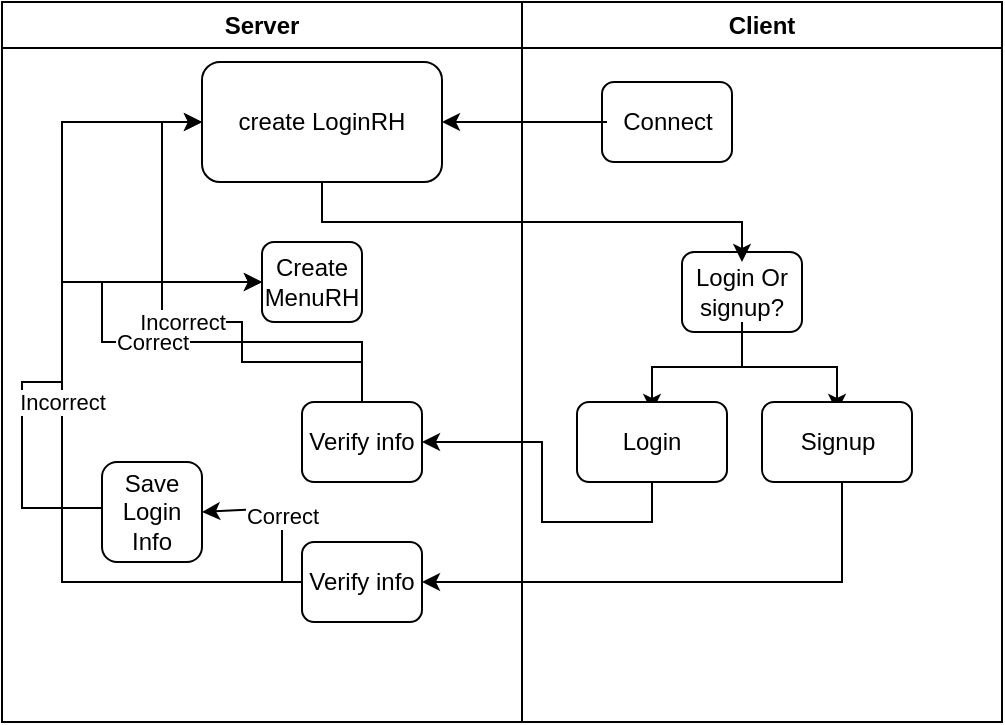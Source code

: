 <mxfile version="27.0.6">
  <diagram name="Page-1" id="Owrwrn5Zo2xbhbuYY84t">
    <mxGraphModel dx="769" dy="342" grid="1" gridSize="10" guides="1" tooltips="1" connect="1" arrows="1" fold="1" page="1" pageScale="1" pageWidth="850" pageHeight="1100" math="0" shadow="0">
      <root>
        <mxCell id="0" />
        <mxCell id="1" parent="0" />
        <mxCell id="NkpN7JXSiqybtax3H9bK-12" value="Server" style="swimlane;whiteSpace=wrap;html=1;" vertex="1" parent="1">
          <mxGeometry x="140" y="40" width="260" height="360" as="geometry" />
        </mxCell>
        <mxCell id="NkpN7JXSiqybtax3H9bK-80" value="" style="endArrow=classic;html=1;rounded=0;exitX=0.5;exitY=0;exitDx=0;exitDy=0;entryX=0;entryY=0.5;entryDx=0;entryDy=0;" edge="1" parent="NkpN7JXSiqybtax3H9bK-12" source="NkpN7JXSiqybtax3H9bK-35" target="NkpN7JXSiqybtax3H9bK-82">
          <mxGeometry relative="1" as="geometry">
            <mxPoint x="210" y="180" as="sourcePoint" />
            <mxPoint x="100" y="120" as="targetPoint" />
            <Array as="points">
              <mxPoint x="180" y="170" />
              <mxPoint x="50" y="170" />
              <mxPoint x="50" y="160" />
              <mxPoint x="50" y="140" />
            </Array>
          </mxGeometry>
        </mxCell>
        <mxCell id="NkpN7JXSiqybtax3H9bK-81" value="Correct" style="edgeLabel;resizable=0;html=1;;align=center;verticalAlign=middle;" connectable="0" vertex="1" parent="NkpN7JXSiqybtax3H9bK-80">
          <mxGeometry relative="1" as="geometry" />
        </mxCell>
        <mxCell id="NkpN7JXSiqybtax3H9bK-47" value="" style="rounded=1;whiteSpace=wrap;html=1;" vertex="1" parent="NkpN7JXSiqybtax3H9bK-12">
          <mxGeometry x="150" y="270" width="60" height="40" as="geometry" />
        </mxCell>
        <mxCell id="NkpN7JXSiqybtax3H9bK-8" value="" style="rounded=1;whiteSpace=wrap;html=1;" vertex="1" parent="NkpN7JXSiqybtax3H9bK-12">
          <mxGeometry x="100" y="30" width="120" height="60" as="geometry" />
        </mxCell>
        <mxCell id="NkpN7JXSiqybtax3H9bK-9" value="create LoginRH" style="text;html=1;align=center;verticalAlign=middle;whiteSpace=wrap;rounded=0;" vertex="1" parent="NkpN7JXSiqybtax3H9bK-12">
          <mxGeometry x="100" y="30" width="120" height="60" as="geometry" />
        </mxCell>
        <mxCell id="NkpN7JXSiqybtax3H9bK-35" value="" style="rounded=1;whiteSpace=wrap;html=1;" vertex="1" parent="NkpN7JXSiqybtax3H9bK-12">
          <mxGeometry x="150" y="200" width="60" height="40" as="geometry" />
        </mxCell>
        <mxCell id="NkpN7JXSiqybtax3H9bK-44" value="Verify info" style="text;html=1;align=center;verticalAlign=middle;whiteSpace=wrap;rounded=0;" vertex="1" parent="NkpN7JXSiqybtax3H9bK-12">
          <mxGeometry x="150" y="205" width="60" height="30" as="geometry" />
        </mxCell>
        <mxCell id="NkpN7JXSiqybtax3H9bK-90" style="edgeStyle=orthogonalEdgeStyle;rounded=0;orthogonalLoop=1;jettySize=auto;html=1;entryX=0;entryY=0.5;entryDx=0;entryDy=0;" edge="1" parent="NkpN7JXSiqybtax3H9bK-12" source="NkpN7JXSiqybtax3H9bK-45" target="NkpN7JXSiqybtax3H9bK-82">
          <mxGeometry relative="1" as="geometry">
            <mxPoint x="75" y="130" as="targetPoint" />
            <Array as="points">
              <mxPoint x="10" y="253" />
              <mxPoint x="10" y="190" />
              <mxPoint x="30" y="190" />
              <mxPoint x="30" y="140" />
            </Array>
          </mxGeometry>
        </mxCell>
        <mxCell id="NkpN7JXSiqybtax3H9bK-45" value="Save Login Info" style="rounded=1;whiteSpace=wrap;html=1;" vertex="1" parent="NkpN7JXSiqybtax3H9bK-12">
          <mxGeometry x="50" y="230" width="50" height="50" as="geometry" />
        </mxCell>
        <mxCell id="NkpN7JXSiqybtax3H9bK-48" value="Verify info" style="text;html=1;align=center;verticalAlign=middle;whiteSpace=wrap;rounded=0;" vertex="1" parent="NkpN7JXSiqybtax3H9bK-12">
          <mxGeometry x="150" y="275" width="60" height="30" as="geometry" />
        </mxCell>
        <mxCell id="NkpN7JXSiqybtax3H9bK-82" value="Create MenuRH" style="rounded=1;whiteSpace=wrap;html=1;" vertex="1" parent="NkpN7JXSiqybtax3H9bK-12">
          <mxGeometry x="130" y="120" width="50" height="40" as="geometry" />
        </mxCell>
        <mxCell id="NkpN7JXSiqybtax3H9bK-88" value="" style="endArrow=classic;html=1;rounded=0;exitX=0;exitY=0.5;exitDx=0;exitDy=0;entryX=1;entryY=0.5;entryDx=0;entryDy=0;" edge="1" parent="NkpN7JXSiqybtax3H9bK-12" source="NkpN7JXSiqybtax3H9bK-48" target="NkpN7JXSiqybtax3H9bK-45">
          <mxGeometry relative="1" as="geometry">
            <mxPoint x="210" y="180" as="sourcePoint" />
            <mxPoint x="310" y="180" as="targetPoint" />
            <Array as="points">
              <mxPoint x="140" y="290" />
              <mxPoint x="140" y="253" />
            </Array>
          </mxGeometry>
        </mxCell>
        <mxCell id="NkpN7JXSiqybtax3H9bK-89" value="Correct" style="edgeLabel;resizable=0;html=1;;align=center;verticalAlign=middle;" connectable="0" vertex="1" parent="NkpN7JXSiqybtax3H9bK-88">
          <mxGeometry relative="1" as="geometry" />
        </mxCell>
        <mxCell id="NkpN7JXSiqybtax3H9bK-85" value="" style="endArrow=classic;html=1;rounded=0;entryX=0;entryY=0.5;entryDx=0;entryDy=0;exitX=0.5;exitY=0;exitDx=0;exitDy=0;" edge="1" parent="NkpN7JXSiqybtax3H9bK-12" source="NkpN7JXSiqybtax3H9bK-35" target="NkpN7JXSiqybtax3H9bK-9">
          <mxGeometry relative="1" as="geometry">
            <mxPoint x="220" y="200" as="sourcePoint" />
            <mxPoint x="350" y="180" as="targetPoint" />
            <Array as="points">
              <mxPoint x="180" y="180" />
              <mxPoint x="120" y="180" />
              <mxPoint x="120" y="160" />
              <mxPoint x="80" y="160" />
              <mxPoint x="80" y="60" />
            </Array>
          </mxGeometry>
        </mxCell>
        <mxCell id="NkpN7JXSiqybtax3H9bK-86" value="Incorrect" style="edgeLabel;resizable=0;html=1;;align=center;verticalAlign=middle;" connectable="0" vertex="1" parent="NkpN7JXSiqybtax3H9bK-85">
          <mxGeometry relative="1" as="geometry" />
        </mxCell>
        <mxCell id="NkpN7JXSiqybtax3H9bK-93" value="" style="endArrow=classic;html=1;rounded=0;exitX=0;exitY=0.5;exitDx=0;exitDy=0;entryX=0;entryY=0.5;entryDx=0;entryDy=0;" edge="1" parent="NkpN7JXSiqybtax3H9bK-12" source="NkpN7JXSiqybtax3H9bK-48" target="NkpN7JXSiqybtax3H9bK-9">
          <mxGeometry relative="1" as="geometry">
            <mxPoint x="240" y="180" as="sourcePoint" />
            <mxPoint x="340" y="180" as="targetPoint" />
            <Array as="points">
              <mxPoint x="30" y="290" />
              <mxPoint x="30" y="60" />
            </Array>
          </mxGeometry>
        </mxCell>
        <mxCell id="NkpN7JXSiqybtax3H9bK-94" value="Incorrect" style="edgeLabel;resizable=0;html=1;;align=center;verticalAlign=middle;" connectable="0" vertex="1" parent="NkpN7JXSiqybtax3H9bK-93">
          <mxGeometry relative="1" as="geometry" />
        </mxCell>
        <mxCell id="NkpN7JXSiqybtax3H9bK-13" value="Client" style="swimlane;whiteSpace=wrap;html=1;" vertex="1" parent="1">
          <mxGeometry x="400" y="40" width="240" height="360" as="geometry" />
        </mxCell>
        <mxCell id="NkpN7JXSiqybtax3H9bK-14" value="" style="rounded=1;whiteSpace=wrap;html=1;" vertex="1" parent="NkpN7JXSiqybtax3H9bK-13">
          <mxGeometry x="40" y="40" width="65" height="40" as="geometry" />
        </mxCell>
        <mxCell id="NkpN7JXSiqybtax3H9bK-15" value="Connect" style="text;html=1;align=center;verticalAlign=middle;whiteSpace=wrap;rounded=0;" vertex="1" parent="NkpN7JXSiqybtax3H9bK-13">
          <mxGeometry x="42.5" y="45" width="60" height="30" as="geometry" />
        </mxCell>
        <mxCell id="NkpN7JXSiqybtax3H9bK-20" value="" style="rounded=1;whiteSpace=wrap;html=1;" vertex="1" parent="NkpN7JXSiqybtax3H9bK-13">
          <mxGeometry x="80" y="125" width="60" height="40" as="geometry" />
        </mxCell>
        <mxCell id="NkpN7JXSiqybtax3H9bK-33" style="edgeStyle=orthogonalEdgeStyle;rounded=0;orthogonalLoop=1;jettySize=auto;html=1;entryX=0.5;entryY=0;entryDx=0;entryDy=0;" edge="1" parent="NkpN7JXSiqybtax3H9bK-13" source="NkpN7JXSiqybtax3H9bK-22" target="NkpN7JXSiqybtax3H9bK-30">
          <mxGeometry relative="1" as="geometry" />
        </mxCell>
        <mxCell id="NkpN7JXSiqybtax3H9bK-34" style="edgeStyle=orthogonalEdgeStyle;rounded=0;orthogonalLoop=1;jettySize=auto;html=1;entryX=0.5;entryY=0;entryDx=0;entryDy=0;" edge="1" parent="NkpN7JXSiqybtax3H9bK-13" source="NkpN7JXSiqybtax3H9bK-22" target="NkpN7JXSiqybtax3H9bK-29">
          <mxGeometry relative="1" as="geometry" />
        </mxCell>
        <mxCell id="NkpN7JXSiqybtax3H9bK-22" value="Login Or signup?" style="text;html=1;align=center;verticalAlign=middle;whiteSpace=wrap;rounded=0;" vertex="1" parent="NkpN7JXSiqybtax3H9bK-13">
          <mxGeometry x="80" y="130" width="60" height="30" as="geometry" />
        </mxCell>
        <mxCell id="NkpN7JXSiqybtax3H9bK-25" value="" style="rounded=1;whiteSpace=wrap;html=1;" vertex="1" parent="NkpN7JXSiqybtax3H9bK-13">
          <mxGeometry x="120" y="200" width="75" height="40" as="geometry" />
        </mxCell>
        <mxCell id="NkpN7JXSiqybtax3H9bK-26" value="" style="rounded=1;whiteSpace=wrap;html=1;" vertex="1" parent="NkpN7JXSiqybtax3H9bK-13">
          <mxGeometry x="27.5" y="200" width="75" height="40" as="geometry" />
        </mxCell>
        <mxCell id="NkpN7JXSiqybtax3H9bK-29" value="Login" style="text;html=1;align=center;verticalAlign=middle;whiteSpace=wrap;rounded=0;" vertex="1" parent="NkpN7JXSiqybtax3H9bK-13">
          <mxGeometry x="35" y="205" width="60" height="30" as="geometry" />
        </mxCell>
        <mxCell id="NkpN7JXSiqybtax3H9bK-30" value="Signup" style="text;html=1;align=center;verticalAlign=middle;whiteSpace=wrap;rounded=0;" vertex="1" parent="NkpN7JXSiqybtax3H9bK-13">
          <mxGeometry x="127.5" y="205" width="60" height="30" as="geometry" />
        </mxCell>
        <mxCell id="NkpN7JXSiqybtax3H9bK-18" value="" style="endArrow=classic;html=1;rounded=0;exitX=0;exitY=0.5;exitDx=0;exitDy=0;entryX=1;entryY=0.5;entryDx=0;entryDy=0;" edge="1" parent="1" source="NkpN7JXSiqybtax3H9bK-15" target="NkpN7JXSiqybtax3H9bK-8">
          <mxGeometry width="50" height="50" relative="1" as="geometry">
            <mxPoint x="400" y="220" as="sourcePoint" />
            <mxPoint x="450" y="170" as="targetPoint" />
          </mxGeometry>
        </mxCell>
        <mxCell id="NkpN7JXSiqybtax3H9bK-24" style="edgeStyle=orthogonalEdgeStyle;rounded=0;orthogonalLoop=1;jettySize=auto;html=1;exitX=0.5;exitY=1;exitDx=0;exitDy=0;entryX=0.5;entryY=0;entryDx=0;entryDy=0;" edge="1" parent="1" source="NkpN7JXSiqybtax3H9bK-9" target="NkpN7JXSiqybtax3H9bK-22">
          <mxGeometry relative="1" as="geometry" />
        </mxCell>
        <mxCell id="NkpN7JXSiqybtax3H9bK-40" value="" style="endArrow=classic;html=1;rounded=0;exitX=0.5;exitY=1;exitDx=0;exitDy=0;entryX=1;entryY=0.5;entryDx=0;entryDy=0;" edge="1" parent="1" source="NkpN7JXSiqybtax3H9bK-26" target="NkpN7JXSiqybtax3H9bK-35">
          <mxGeometry width="50" height="50" relative="1" as="geometry">
            <mxPoint x="460" y="340" as="sourcePoint" />
            <mxPoint x="465" y="320" as="targetPoint" />
            <Array as="points">
              <mxPoint x="465" y="300" />
              <mxPoint x="440" y="300" />
              <mxPoint x="410" y="300" />
              <mxPoint x="410" y="260" />
            </Array>
          </mxGeometry>
        </mxCell>
        <mxCell id="NkpN7JXSiqybtax3H9bK-49" style="edgeStyle=orthogonalEdgeStyle;rounded=0;orthogonalLoop=1;jettySize=auto;html=1;entryX=1;entryY=0.5;entryDx=0;entryDy=0;" edge="1" parent="1" source="NkpN7JXSiqybtax3H9bK-25" target="NkpN7JXSiqybtax3H9bK-48">
          <mxGeometry relative="1" as="geometry">
            <Array as="points">
              <mxPoint x="560" y="330" />
            </Array>
          </mxGeometry>
        </mxCell>
      </root>
    </mxGraphModel>
  </diagram>
</mxfile>
